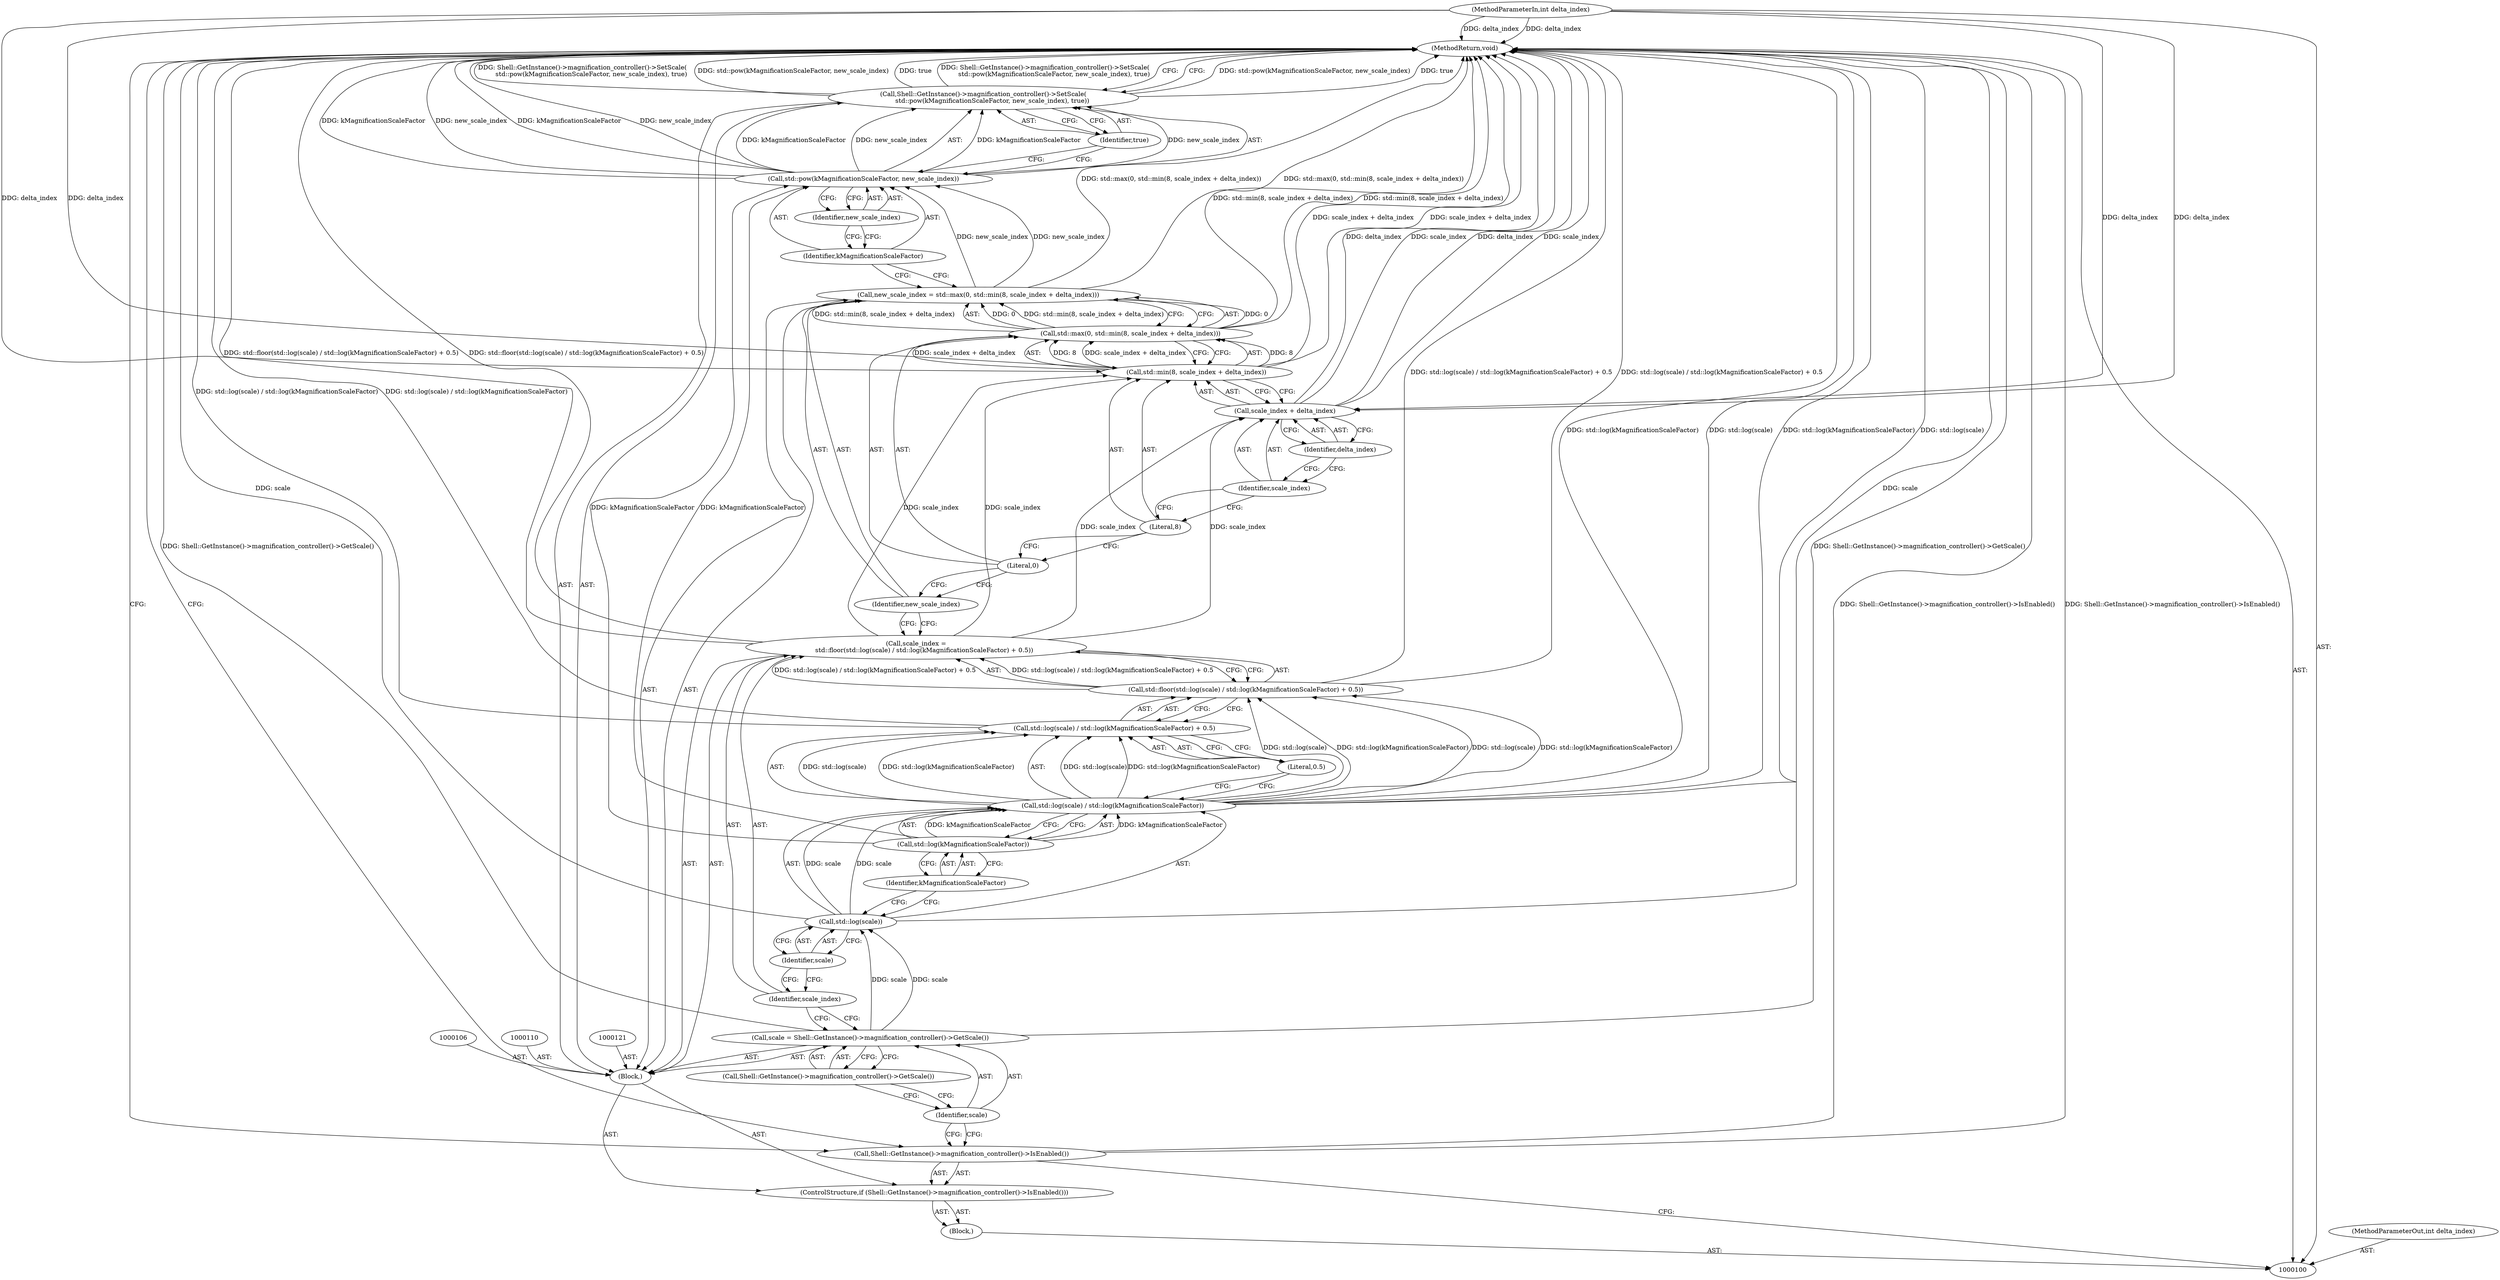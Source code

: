 digraph "0_Chrome_62b8b6e168a12263aab6b88dbef0b900cc37309f_0" {
"1000136" [label="(MethodReturn,void)"];
"1000101" [label="(MethodParameterIn,int delta_index)"];
"1000191" [label="(MethodParameterOut,int delta_index)"];
"1000102" [label="(Block,)"];
"1000133" [label="(Identifier,kMagnificationScaleFactor)"];
"1000134" [label="(Identifier,new_scale_index)"];
"1000135" [label="(Identifier,true)"];
"1000132" [label="(Call,std::pow(kMagnificationScaleFactor, new_scale_index))"];
"1000103" [label="(ControlStructure,if (Shell::GetInstance()->magnification_controller()->IsEnabled()))"];
"1000104" [label="(Call,Shell::GetInstance()->magnification_controller()->IsEnabled())"];
"1000107" [label="(Call,scale = Shell::GetInstance()->magnification_controller()->GetScale())"];
"1000108" [label="(Identifier,scale)"];
"1000109" [label="(Call,Shell::GetInstance()->magnification_controller()->GetScale())"];
"1000111" [label="(Call,scale_index =\n        std::floor(std::log(scale) / std::log(kMagnificationScaleFactor) + 0.5))"];
"1000112" [label="(Identifier,scale_index)"];
"1000114" [label="(Call,std::log(scale) / std::log(kMagnificationScaleFactor) + 0.5)"];
"1000115" [label="(Call,std::log(scale) / std::log(kMagnificationScaleFactor))"];
"1000116" [label="(Call,std::log(scale))"];
"1000117" [label="(Identifier,scale)"];
"1000118" [label="(Call,std::log(kMagnificationScaleFactor))"];
"1000119" [label="(Identifier,kMagnificationScaleFactor)"];
"1000120" [label="(Literal,0.5)"];
"1000113" [label="(Call,std::floor(std::log(scale) / std::log(kMagnificationScaleFactor) + 0.5))"];
"1000124" [label="(Call,std::max(0, std::min(8, scale_index + delta_index)))"];
"1000125" [label="(Literal,0)"];
"1000126" [label="(Call,std::min(8, scale_index + delta_index))"];
"1000105" [label="(Block,)"];
"1000127" [label="(Literal,8)"];
"1000128" [label="(Call,scale_index + delta_index)"];
"1000129" [label="(Identifier,scale_index)"];
"1000130" [label="(Identifier,delta_index)"];
"1000122" [label="(Call,new_scale_index = std::max(0, std::min(8, scale_index + delta_index)))"];
"1000123" [label="(Identifier,new_scale_index)"];
"1000131" [label="(Call,Shell::GetInstance()->magnification_controller()->SetScale(\n         std::pow(kMagnificationScaleFactor, new_scale_index), true))"];
"1000136" -> "1000100"  [label="AST: "];
"1000136" -> "1000131"  [label="CFG: "];
"1000136" -> "1000104"  [label="CFG: "];
"1000116" -> "1000136"  [label="DDG: scale"];
"1000104" -> "1000136"  [label="DDG: Shell::GetInstance()->magnification_controller()->IsEnabled()"];
"1000113" -> "1000136"  [label="DDG: std::log(scale) / std::log(kMagnificationScaleFactor) + 0.5"];
"1000131" -> "1000136"  [label="DDG: std::pow(kMagnificationScaleFactor, new_scale_index)"];
"1000131" -> "1000136"  [label="DDG: true"];
"1000131" -> "1000136"  [label="DDG: Shell::GetInstance()->magnification_controller()->SetScale(\n         std::pow(kMagnificationScaleFactor, new_scale_index), true)"];
"1000114" -> "1000136"  [label="DDG: std::log(scale) / std::log(kMagnificationScaleFactor)"];
"1000115" -> "1000136"  [label="DDG: std::log(kMagnificationScaleFactor)"];
"1000115" -> "1000136"  [label="DDG: std::log(scale)"];
"1000132" -> "1000136"  [label="DDG: kMagnificationScaleFactor"];
"1000132" -> "1000136"  [label="DDG: new_scale_index"];
"1000126" -> "1000136"  [label="DDG: scale_index + delta_index"];
"1000107" -> "1000136"  [label="DDG: Shell::GetInstance()->magnification_controller()->GetScale()"];
"1000128" -> "1000136"  [label="DDG: delta_index"];
"1000128" -> "1000136"  [label="DDG: scale_index"];
"1000124" -> "1000136"  [label="DDG: std::min(8, scale_index + delta_index)"];
"1000111" -> "1000136"  [label="DDG: std::floor(std::log(scale) / std::log(kMagnificationScaleFactor) + 0.5)"];
"1000101" -> "1000136"  [label="DDG: delta_index"];
"1000122" -> "1000136"  [label="DDG: std::max(0, std::min(8, scale_index + delta_index))"];
"1000101" -> "1000100"  [label="AST: "];
"1000101" -> "1000136"  [label="DDG: delta_index"];
"1000101" -> "1000126"  [label="DDG: delta_index"];
"1000101" -> "1000128"  [label="DDG: delta_index"];
"1000191" -> "1000100"  [label="AST: "];
"1000102" -> "1000100"  [label="AST: "];
"1000103" -> "1000102"  [label="AST: "];
"1000133" -> "1000132"  [label="AST: "];
"1000133" -> "1000122"  [label="CFG: "];
"1000134" -> "1000133"  [label="CFG: "];
"1000134" -> "1000132"  [label="AST: "];
"1000134" -> "1000133"  [label="CFG: "];
"1000132" -> "1000134"  [label="CFG: "];
"1000135" -> "1000131"  [label="AST: "];
"1000135" -> "1000132"  [label="CFG: "];
"1000131" -> "1000135"  [label="CFG: "];
"1000132" -> "1000131"  [label="AST: "];
"1000132" -> "1000134"  [label="CFG: "];
"1000133" -> "1000132"  [label="AST: "];
"1000134" -> "1000132"  [label="AST: "];
"1000135" -> "1000132"  [label="CFG: "];
"1000132" -> "1000136"  [label="DDG: kMagnificationScaleFactor"];
"1000132" -> "1000136"  [label="DDG: new_scale_index"];
"1000132" -> "1000131"  [label="DDG: kMagnificationScaleFactor"];
"1000132" -> "1000131"  [label="DDG: new_scale_index"];
"1000118" -> "1000132"  [label="DDG: kMagnificationScaleFactor"];
"1000122" -> "1000132"  [label="DDG: new_scale_index"];
"1000103" -> "1000102"  [label="AST: "];
"1000104" -> "1000103"  [label="AST: "];
"1000105" -> "1000103"  [label="AST: "];
"1000104" -> "1000103"  [label="AST: "];
"1000104" -> "1000100"  [label="CFG: "];
"1000108" -> "1000104"  [label="CFG: "];
"1000136" -> "1000104"  [label="CFG: "];
"1000104" -> "1000136"  [label="DDG: Shell::GetInstance()->magnification_controller()->IsEnabled()"];
"1000107" -> "1000105"  [label="AST: "];
"1000107" -> "1000109"  [label="CFG: "];
"1000108" -> "1000107"  [label="AST: "];
"1000109" -> "1000107"  [label="AST: "];
"1000112" -> "1000107"  [label="CFG: "];
"1000107" -> "1000136"  [label="DDG: Shell::GetInstance()->magnification_controller()->GetScale()"];
"1000107" -> "1000116"  [label="DDG: scale"];
"1000108" -> "1000107"  [label="AST: "];
"1000108" -> "1000104"  [label="CFG: "];
"1000109" -> "1000108"  [label="CFG: "];
"1000109" -> "1000107"  [label="AST: "];
"1000109" -> "1000108"  [label="CFG: "];
"1000107" -> "1000109"  [label="CFG: "];
"1000111" -> "1000105"  [label="AST: "];
"1000111" -> "1000113"  [label="CFG: "];
"1000112" -> "1000111"  [label="AST: "];
"1000113" -> "1000111"  [label="AST: "];
"1000123" -> "1000111"  [label="CFG: "];
"1000111" -> "1000136"  [label="DDG: std::floor(std::log(scale) / std::log(kMagnificationScaleFactor) + 0.5)"];
"1000113" -> "1000111"  [label="DDG: std::log(scale) / std::log(kMagnificationScaleFactor) + 0.5"];
"1000111" -> "1000126"  [label="DDG: scale_index"];
"1000111" -> "1000128"  [label="DDG: scale_index"];
"1000112" -> "1000111"  [label="AST: "];
"1000112" -> "1000107"  [label="CFG: "];
"1000117" -> "1000112"  [label="CFG: "];
"1000114" -> "1000113"  [label="AST: "];
"1000114" -> "1000120"  [label="CFG: "];
"1000115" -> "1000114"  [label="AST: "];
"1000120" -> "1000114"  [label="AST: "];
"1000113" -> "1000114"  [label="CFG: "];
"1000114" -> "1000136"  [label="DDG: std::log(scale) / std::log(kMagnificationScaleFactor)"];
"1000115" -> "1000114"  [label="DDG: std::log(scale)"];
"1000115" -> "1000114"  [label="DDG: std::log(kMagnificationScaleFactor)"];
"1000115" -> "1000114"  [label="AST: "];
"1000115" -> "1000118"  [label="CFG: "];
"1000116" -> "1000115"  [label="AST: "];
"1000118" -> "1000115"  [label="AST: "];
"1000120" -> "1000115"  [label="CFG: "];
"1000115" -> "1000136"  [label="DDG: std::log(kMagnificationScaleFactor)"];
"1000115" -> "1000136"  [label="DDG: std::log(scale)"];
"1000115" -> "1000113"  [label="DDG: std::log(scale)"];
"1000115" -> "1000113"  [label="DDG: std::log(kMagnificationScaleFactor)"];
"1000115" -> "1000114"  [label="DDG: std::log(scale)"];
"1000115" -> "1000114"  [label="DDG: std::log(kMagnificationScaleFactor)"];
"1000116" -> "1000115"  [label="DDG: scale"];
"1000118" -> "1000115"  [label="DDG: kMagnificationScaleFactor"];
"1000116" -> "1000115"  [label="AST: "];
"1000116" -> "1000117"  [label="CFG: "];
"1000117" -> "1000116"  [label="AST: "];
"1000119" -> "1000116"  [label="CFG: "];
"1000116" -> "1000136"  [label="DDG: scale"];
"1000116" -> "1000115"  [label="DDG: scale"];
"1000107" -> "1000116"  [label="DDG: scale"];
"1000117" -> "1000116"  [label="AST: "];
"1000117" -> "1000112"  [label="CFG: "];
"1000116" -> "1000117"  [label="CFG: "];
"1000118" -> "1000115"  [label="AST: "];
"1000118" -> "1000119"  [label="CFG: "];
"1000119" -> "1000118"  [label="AST: "];
"1000115" -> "1000118"  [label="CFG: "];
"1000118" -> "1000115"  [label="DDG: kMagnificationScaleFactor"];
"1000118" -> "1000132"  [label="DDG: kMagnificationScaleFactor"];
"1000119" -> "1000118"  [label="AST: "];
"1000119" -> "1000116"  [label="CFG: "];
"1000118" -> "1000119"  [label="CFG: "];
"1000120" -> "1000114"  [label="AST: "];
"1000120" -> "1000115"  [label="CFG: "];
"1000114" -> "1000120"  [label="CFG: "];
"1000113" -> "1000111"  [label="AST: "];
"1000113" -> "1000114"  [label="CFG: "];
"1000114" -> "1000113"  [label="AST: "];
"1000111" -> "1000113"  [label="CFG: "];
"1000113" -> "1000136"  [label="DDG: std::log(scale) / std::log(kMagnificationScaleFactor) + 0.5"];
"1000113" -> "1000111"  [label="DDG: std::log(scale) / std::log(kMagnificationScaleFactor) + 0.5"];
"1000115" -> "1000113"  [label="DDG: std::log(scale)"];
"1000115" -> "1000113"  [label="DDG: std::log(kMagnificationScaleFactor)"];
"1000124" -> "1000122"  [label="AST: "];
"1000124" -> "1000126"  [label="CFG: "];
"1000125" -> "1000124"  [label="AST: "];
"1000126" -> "1000124"  [label="AST: "];
"1000122" -> "1000124"  [label="CFG: "];
"1000124" -> "1000136"  [label="DDG: std::min(8, scale_index + delta_index)"];
"1000124" -> "1000122"  [label="DDG: 0"];
"1000124" -> "1000122"  [label="DDG: std::min(8, scale_index + delta_index)"];
"1000126" -> "1000124"  [label="DDG: 8"];
"1000126" -> "1000124"  [label="DDG: scale_index + delta_index"];
"1000125" -> "1000124"  [label="AST: "];
"1000125" -> "1000123"  [label="CFG: "];
"1000127" -> "1000125"  [label="CFG: "];
"1000126" -> "1000124"  [label="AST: "];
"1000126" -> "1000128"  [label="CFG: "];
"1000127" -> "1000126"  [label="AST: "];
"1000128" -> "1000126"  [label="AST: "];
"1000124" -> "1000126"  [label="CFG: "];
"1000126" -> "1000136"  [label="DDG: scale_index + delta_index"];
"1000126" -> "1000124"  [label="DDG: 8"];
"1000126" -> "1000124"  [label="DDG: scale_index + delta_index"];
"1000111" -> "1000126"  [label="DDG: scale_index"];
"1000101" -> "1000126"  [label="DDG: delta_index"];
"1000105" -> "1000103"  [label="AST: "];
"1000106" -> "1000105"  [label="AST: "];
"1000107" -> "1000105"  [label="AST: "];
"1000110" -> "1000105"  [label="AST: "];
"1000111" -> "1000105"  [label="AST: "];
"1000121" -> "1000105"  [label="AST: "];
"1000122" -> "1000105"  [label="AST: "];
"1000131" -> "1000105"  [label="AST: "];
"1000127" -> "1000126"  [label="AST: "];
"1000127" -> "1000125"  [label="CFG: "];
"1000129" -> "1000127"  [label="CFG: "];
"1000128" -> "1000126"  [label="AST: "];
"1000128" -> "1000130"  [label="CFG: "];
"1000129" -> "1000128"  [label="AST: "];
"1000130" -> "1000128"  [label="AST: "];
"1000126" -> "1000128"  [label="CFG: "];
"1000128" -> "1000136"  [label="DDG: delta_index"];
"1000128" -> "1000136"  [label="DDG: scale_index"];
"1000111" -> "1000128"  [label="DDG: scale_index"];
"1000101" -> "1000128"  [label="DDG: delta_index"];
"1000129" -> "1000128"  [label="AST: "];
"1000129" -> "1000127"  [label="CFG: "];
"1000130" -> "1000129"  [label="CFG: "];
"1000130" -> "1000128"  [label="AST: "];
"1000130" -> "1000129"  [label="CFG: "];
"1000128" -> "1000130"  [label="CFG: "];
"1000122" -> "1000105"  [label="AST: "];
"1000122" -> "1000124"  [label="CFG: "];
"1000123" -> "1000122"  [label="AST: "];
"1000124" -> "1000122"  [label="AST: "];
"1000133" -> "1000122"  [label="CFG: "];
"1000122" -> "1000136"  [label="DDG: std::max(0, std::min(8, scale_index + delta_index))"];
"1000124" -> "1000122"  [label="DDG: 0"];
"1000124" -> "1000122"  [label="DDG: std::min(8, scale_index + delta_index)"];
"1000122" -> "1000132"  [label="DDG: new_scale_index"];
"1000123" -> "1000122"  [label="AST: "];
"1000123" -> "1000111"  [label="CFG: "];
"1000125" -> "1000123"  [label="CFG: "];
"1000131" -> "1000105"  [label="AST: "];
"1000131" -> "1000135"  [label="CFG: "];
"1000132" -> "1000131"  [label="AST: "];
"1000135" -> "1000131"  [label="AST: "];
"1000136" -> "1000131"  [label="CFG: "];
"1000131" -> "1000136"  [label="DDG: std::pow(kMagnificationScaleFactor, new_scale_index)"];
"1000131" -> "1000136"  [label="DDG: true"];
"1000131" -> "1000136"  [label="DDG: Shell::GetInstance()->magnification_controller()->SetScale(\n         std::pow(kMagnificationScaleFactor, new_scale_index), true)"];
"1000132" -> "1000131"  [label="DDG: kMagnificationScaleFactor"];
"1000132" -> "1000131"  [label="DDG: new_scale_index"];
}
